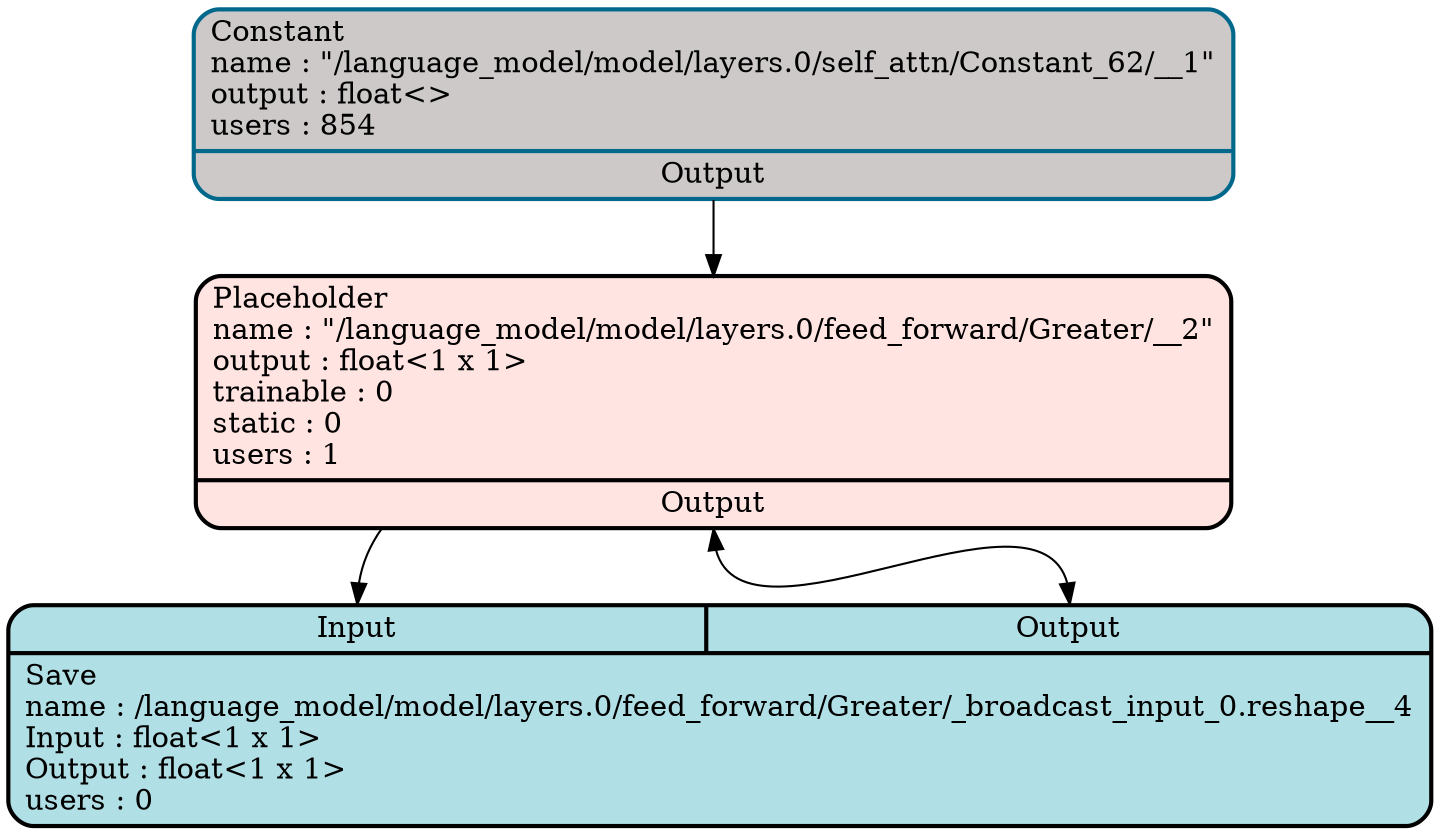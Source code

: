 digraph DAG {
	rankdir=TB;
"/language_model/model/layers.0/feed_forward/Greater/__4" [
	label = "{{<Input>Input|<Output>Output}|{Save\lname : /language_model/model/layers.0/feed_forward/Greater/_broadcast_input_0.reshape__4\lInput : float\<1 x 1\>\lOutput : float\<1 x 1\>\lusers : 0\l}}"
	shape = "record"
	style="filled,rounded"
	fillcolor=PowderBlue
penwidth = 2];

"/language_model/model/layers.0/feed_forward/Greater/__2" [
	label = "{{<Input>Input}|{Reshape\lname : /language_model/model/layers.0/feed_forward/Greater/_broadcast_input_0.reshape__2\lInput : float\<\>\lDims : [1, 1]\lusers : 1\lResult : float\<1 x 1\>\l}|{<Result>Result}}"
	shape = "record"
	style="filled,rounded"
	fillcolor=Yellow2
penwidth = 2];

"/language_model/model/layers.0/self_attn/Constant_62/__1" [
	label = "{{Constant\lname : \"/language_model/model/layers.0/self_attn/Constant_62/__1\"\loutput : float\<\>\lusers : 854\l}|{<Output>Output}}"
	shape = "record"
	style="filled,rounded"
	fillcolor=Snow3 color=DeepSkyBlue4
penwidth = 2];

"/language_model/model/layers.0/feed_forward/Greater/__2" [
	label = "{{Placeholder\lname : \"/language_model/model/layers.0/feed_forward/Greater/__2\"\loutput : float\<1 x 1\>\ltrainable : 0\lstatic : 0\lusers : 1\l}|{<Output>Output}}"
	shape = "record"
	style="filled,rounded"
	fillcolor=MistyRose1
penwidth = 2];

"/language_model/model/layers.0/feed_forward/Greater/__2" :"Output"  -> "/language_model/model/layers.0/feed_forward/Greater/__4" :"Output"  [dir="both"];
"/language_model/model/layers.0/self_attn/Constant_62/__1" :"Output"  -> "/language_model/model/layers.0/feed_forward/Greater/__2" :"Input" ;
"/language_model/model/layers.0/feed_forward/Greater/__2" :"Result"  -> "/language_model/model/layers.0/feed_forward/Greater/__4" :"Input" ;
}